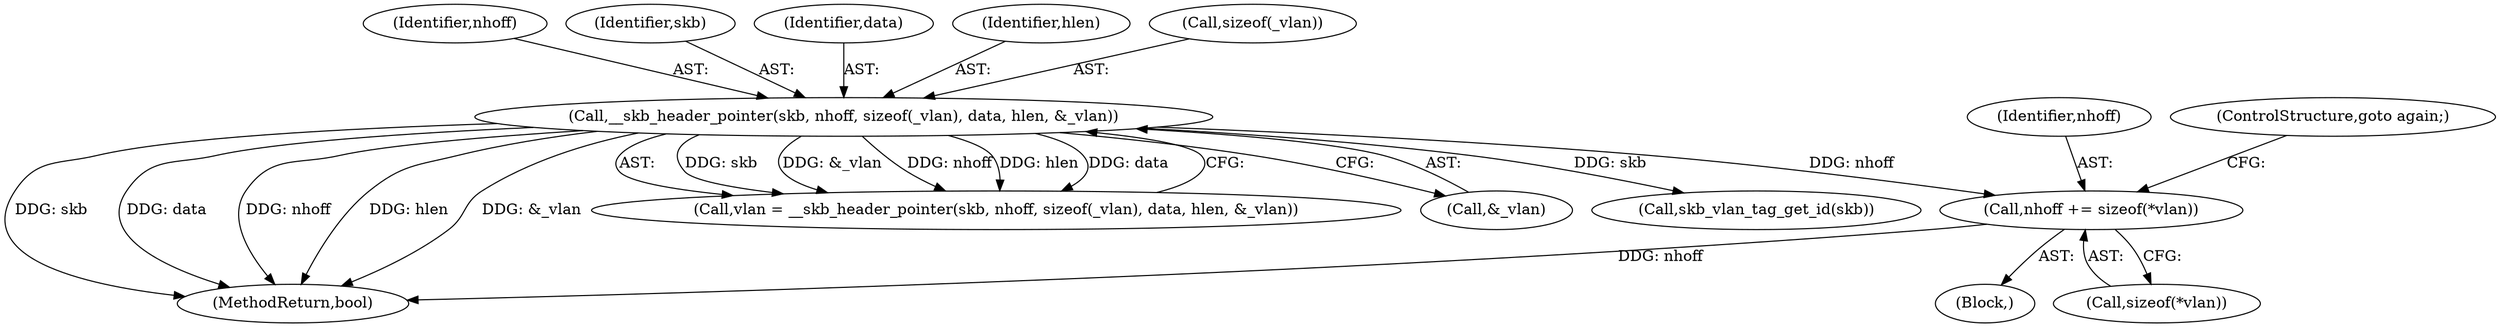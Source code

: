 digraph "0_linux_a6e544b0a88b53114bfa5a57e21b7be7a8dfc9d0@API" {
"1000384" [label="(Call,nhoff += sizeof(*vlan))"];
"1000348" [label="(Call,__skb_header_pointer(skb, nhoff, sizeof(_vlan), data, hlen, &_vlan))"];
"1000377" [label="(Call,skb_vlan_tag_get_id(skb))"];
"1000812" [label="(MethodReturn,bool)"];
"1000386" [label="(Call,sizeof(*vlan))"];
"1000346" [label="(Call,vlan = __skb_header_pointer(skb, nhoff, sizeof(_vlan), data, hlen, &_vlan))"];
"1000350" [label="(Identifier,nhoff)"];
"1000348" [label="(Call,__skb_header_pointer(skb, nhoff, sizeof(_vlan), data, hlen, &_vlan))"];
"1000349" [label="(Identifier,skb)"];
"1000353" [label="(Identifier,data)"];
"1000385" [label="(Identifier,nhoff)"];
"1000355" [label="(Call,&_vlan)"];
"1000354" [label="(Identifier,hlen)"];
"1000343" [label="(Block,)"];
"1000389" [label="(ControlStructure,goto again;)"];
"1000351" [label="(Call,sizeof(_vlan))"];
"1000384" [label="(Call,nhoff += sizeof(*vlan))"];
"1000384" -> "1000343"  [label="AST: "];
"1000384" -> "1000386"  [label="CFG: "];
"1000385" -> "1000384"  [label="AST: "];
"1000386" -> "1000384"  [label="AST: "];
"1000389" -> "1000384"  [label="CFG: "];
"1000384" -> "1000812"  [label="DDG: nhoff"];
"1000348" -> "1000384"  [label="DDG: nhoff"];
"1000348" -> "1000346"  [label="AST: "];
"1000348" -> "1000355"  [label="CFG: "];
"1000349" -> "1000348"  [label="AST: "];
"1000350" -> "1000348"  [label="AST: "];
"1000351" -> "1000348"  [label="AST: "];
"1000353" -> "1000348"  [label="AST: "];
"1000354" -> "1000348"  [label="AST: "];
"1000355" -> "1000348"  [label="AST: "];
"1000346" -> "1000348"  [label="CFG: "];
"1000348" -> "1000812"  [label="DDG: skb"];
"1000348" -> "1000812"  [label="DDG: data"];
"1000348" -> "1000812"  [label="DDG: nhoff"];
"1000348" -> "1000812"  [label="DDG: hlen"];
"1000348" -> "1000812"  [label="DDG: &_vlan"];
"1000348" -> "1000346"  [label="DDG: skb"];
"1000348" -> "1000346"  [label="DDG: &_vlan"];
"1000348" -> "1000346"  [label="DDG: nhoff"];
"1000348" -> "1000346"  [label="DDG: hlen"];
"1000348" -> "1000346"  [label="DDG: data"];
"1000348" -> "1000377"  [label="DDG: skb"];
}
